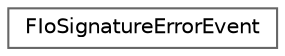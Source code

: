 digraph "Graphical Class Hierarchy"
{
 // INTERACTIVE_SVG=YES
 // LATEX_PDF_SIZE
  bgcolor="transparent";
  edge [fontname=Helvetica,fontsize=10,labelfontname=Helvetica,labelfontsize=10];
  node [fontname=Helvetica,fontsize=10,shape=box,height=0.2,width=0.4];
  rankdir="LR";
  Node0 [id="Node000000",label="FIoSignatureErrorEvent",height=0.2,width=0.4,color="grey40", fillcolor="white", style="filled",URL="$d0/dc7/structFIoSignatureErrorEvent.html",tooltip=" "];
}
